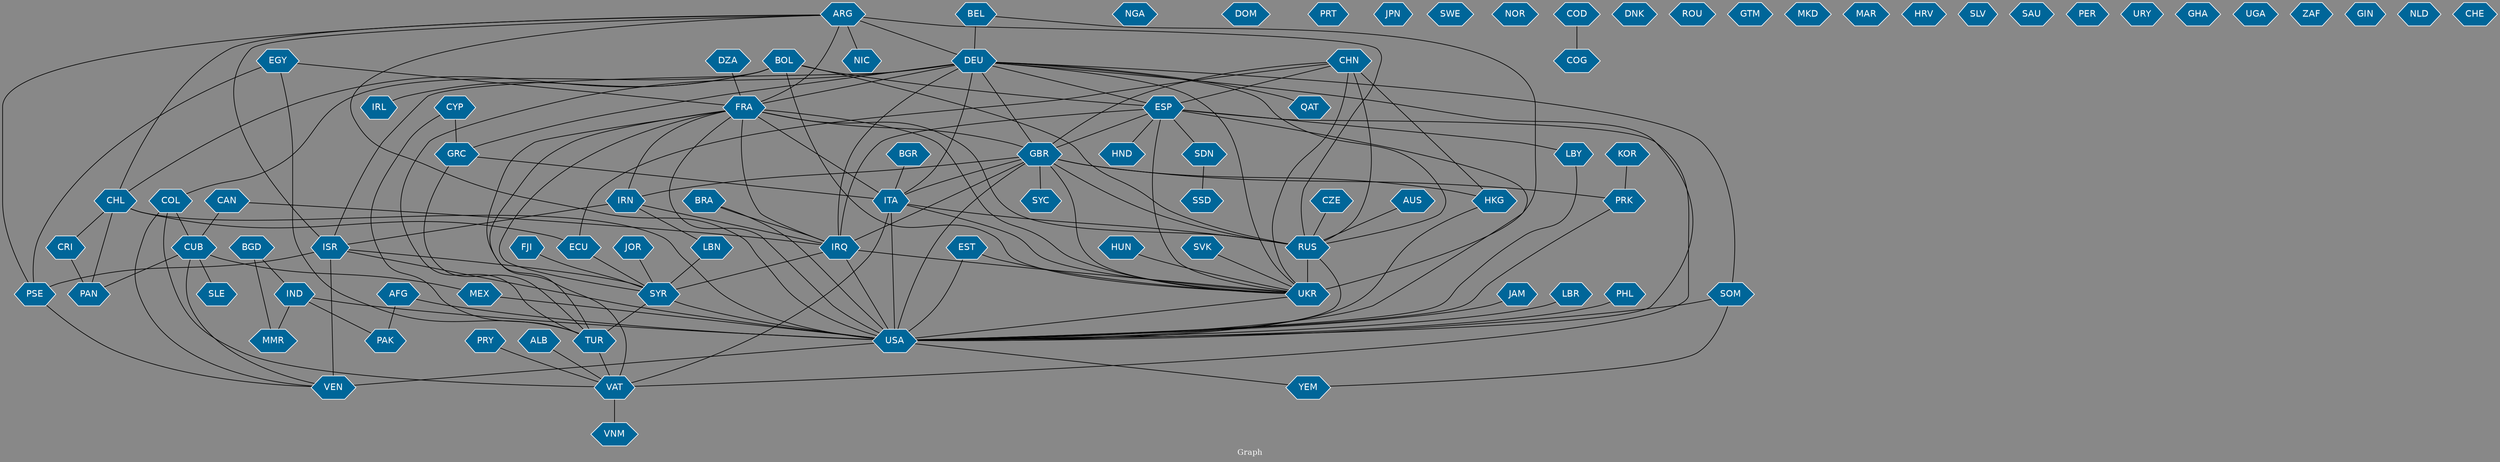 // Countries together in item graph
graph {
	graph [bgcolor="#888888" fontcolor=white fontsize=12 label="Graph" outputorder=edgesfirst overlap=prism]
	node [color=white fillcolor="#006699" fontcolor=white fontname=Helvetica shape=hexagon style=filled]
	edge [arrowhead=open color=black fontcolor=white fontname=Courier fontsize=12]
		ECU [label=ECU]
		RUS [label=RUS]
		IRQ [label=IRQ]
		BRA [label=BRA]
		AFG [label=AFG]
		YEM [label=YEM]
		SOM [label=SOM]
		USA [label=USA]
		GBR [label=GBR]
		NGA [label=NGA]
		COL [label=COL]
		CHL [label=CHL]
		ARG [label=ARG]
		PRK [label=PRK]
		SYR [label=SYR]
		UKR [label=UKR]
		VAT [label=VAT]
		SLE [label=SLE]
		ESP [label=ESP]
		CAN [label=CAN]
		MEX [label=MEX]
		FRA [label=FRA]
		VEN [label=VEN]
		IRN [label=IRN]
		CHN [label=CHN]
		CUB [label=CUB]
		DEU [label=DEU]
		HKG [label=HKG]
		IND [label=IND]
		PAK [label=PAK]
		DOM [label=DOM]
		PAN [label=PAN]
		TUR [label=TUR]
		PSE [label=PSE]
		ISR [label=ISR]
		PRT [label=PRT]
		CRI [label=CRI]
		JPN [label=JPN]
		LBY [label=LBY]
		EST [label=EST]
		BOL [label=BOL]
		JAM [label=JAM]
		ITA [label=ITA]
		SWE [label=SWE]
		FJI [label=FJI]
		GRC [label=GRC]
		NIC [label=NIC]
		NOR [label=NOR]
		COG [label=COG]
		DNK [label=DNK]
		HND [label=HND]
		ROU [label=ROU]
		LBN [label=LBN]
		AUS [label=AUS]
		SYC [label=SYC]
		JOR [label=JOR]
		GTM [label=GTM]
		MKD [label=MKD]
		CYP [label=CYP]
		MAR [label=MAR]
		HRV [label=HRV]
		BEL [label=BEL]
		EGY [label=EGY]
		BGR [label=BGR]
		LBR [label=LBR]
		SLV [label=SLV]
		PHL [label=PHL]
		CZE [label=CZE]
		COD [label=COD]
		SAU [label=SAU]
		ALB [label=ALB]
		PER [label=PER]
		IRL [label=IRL]
		VNM [label=VNM]
		KOR [label=KOR]
		DZA [label=DZA]
		URY [label=URY]
		HUN [label=HUN]
		GHA [label=GHA]
		BGD [label=BGD]
		MMR [label=MMR]
		UGA [label=UGA]
		SVK [label=SVK]
		PRY [label=PRY]
		ZAF [label=ZAF]
		GIN [label=GIN]
		NLD [label=NLD]
		CHE [label=CHE]
		QAT [label=QAT]
		SDN [label=SDN]
		SSD [label=SSD]
			HKG -- USA [weight=1]
			DEU -- ITA [weight=3]
			GBR -- IRN [weight=2]
			SYR -- TUR [weight=4]
			CUB -- MEX [weight=1]
			CUB -- PAN [weight=2]
			ESP -- HND [weight=1]
			ARG -- USA [weight=2]
			CYP -- TUR [weight=1]
			ISR -- PSE [weight=5]
			COL -- VAT [weight=1]
			SDN -- SSD [weight=1]
			DEU -- GBR [weight=6]
			PHL -- USA [weight=1]
			AFG -- USA [weight=3]
			BRA -- USA [weight=1]
			TUR -- VAT [weight=1]
			CHL -- CRI [weight=1]
			USA -- YEM [weight=1]
			BOL -- IRL [weight=1]
			IRN -- ISR [weight=2]
			LBR -- USA [weight=1]
			LBY -- USA [weight=1]
			ARG -- DEU [weight=4]
			JOR -- SYR [weight=1]
			CUB -- SLE [weight=1]
			ITA -- UKR [weight=2]
			CHN -- ESP [weight=4]
			DZA -- FRA [weight=2]
			DEU -- ESP [weight=1]
			BEL -- DEU [weight=1]
			EGY -- FRA [weight=1]
			ISR -- VEN [weight=1]
			ESP -- USA [weight=1]
			FJI -- SYR [weight=2]
			PSE -- VEN [weight=1]
			KOR -- PRK [weight=1]
			DEU -- RUS [weight=3]
			BGD -- MMR [weight=1]
			COL -- CUB [weight=2]
			GBR -- SYC [weight=1]
			BOL -- COL [weight=3]
			GRC -- TUR [weight=1]
			EGY -- PSE [weight=1]
			CHN -- GBR [weight=1]
			PRK -- USA [weight=1]
			IND -- USA [weight=1]
			ESP -- UKR [weight=2]
			GBR -- HKG [weight=2]
			VAT -- VNM [weight=1]
			ARG -- PSE [weight=1]
			COL -- VEN [weight=1]
			BRA -- IRQ [weight=1]
			FRA -- IRN [weight=1]
			ARG -- FRA [weight=1]
			LBN -- SYR [weight=1]
			UKR -- USA [weight=4]
			IRQ -- SYR [weight=5]
			BGD -- IND [weight=1]
			ISR -- USA [weight=1]
			DEU -- GRC [weight=1]
			GBR -- RUS [weight=2]
			CHL -- USA [weight=2]
			ESP -- VAT [weight=2]
			GBR -- IRQ [weight=6]
			CRI -- PAN [weight=1]
			FRA -- USA [weight=2]
			DEU -- FRA [weight=5]
			JAM -- USA [weight=1]
			EST -- UKR [weight=1]
			IND -- PAK [weight=1]
			FRA -- GBR [weight=3]
			IRN -- IRQ [weight=4]
			ALB -- VAT [weight=3]
			PRY -- VAT [weight=1]
			IRQ -- UKR [weight=1]
			BGR -- ITA [weight=1]
			CHN -- RUS [weight=1]
			ARG -- CHL [weight=1]
			DEU -- IRQ [weight=4]
			FRA -- SYR [weight=1]
			MEX -- USA [weight=5]
			CAN -- CUB [weight=1]
			SOM -- USA [weight=2]
			CHN -- UKR [weight=1]
			ARG -- ISR [weight=1]
			RUS -- UKR [weight=39]
			ITA -- USA [weight=1]
			FRA -- RUS [weight=4]
			ITA -- RUS [weight=1]
			ESP -- GBR [weight=6]
			DEU -- QAT [weight=1]
			BOL -- RUS [weight=3]
			HUN -- UKR [weight=1]
			ARG -- NIC [weight=1]
			GBR -- USA [weight=6]
			BEL -- UKR [weight=1]
			DEU -- ISR [weight=1]
			ARG -- RUS [weight=1]
			GBR -- PRK [weight=1]
			CUB -- VEN [weight=1]
			BOL -- UKR [weight=3]
			GRC -- ITA [weight=1]
			SYR -- USA [weight=7]
			DEU -- UKR [weight=4]
			IND -- MMR [weight=1]
			ISR -- SYR [weight=2]
			EGY -- TUR [weight=1]
			IRQ -- USA [weight=7]
			ESP -- SDN [weight=1]
			FRA -- IRQ [weight=7]
			ESP -- LBY [weight=1]
			FRA -- VAT [weight=1]
			FRA -- TUR [weight=1]
			CHL -- ECU [weight=1]
			SOM -- YEM [weight=1]
			CHL -- PAN [weight=1]
			DEU -- TUR [weight=1]
			GBR -- UKR [weight=3]
			DEU -- SOM [weight=1]
			AUS -- RUS [weight=1]
			ITA -- VAT [weight=3]
			CHN -- ECU [weight=1]
			RUS -- USA [weight=6]
			SVK -- UKR [weight=1]
			ECU -- SYR [weight=1]
			DEU -- USA [weight=1]
			USA -- VEN [weight=3]
			FRA -- ITA [weight=3]
			GBR -- ITA [weight=4]
			ESP -- IRQ [weight=1]
			BOL -- CHL [weight=2]
			CAN -- IRQ [weight=1]
			COD -- COG [weight=1]
			BOL -- ESP [weight=1]
			CYP -- GRC [weight=1]
			FRA -- UKR [weight=3]
			AFG -- PAK [weight=1]
			EST -- USA [weight=1]
			CZE -- RUS [weight=1]
			IRN -- LBN [weight=1]
			CHN -- HKG [weight=5]
}